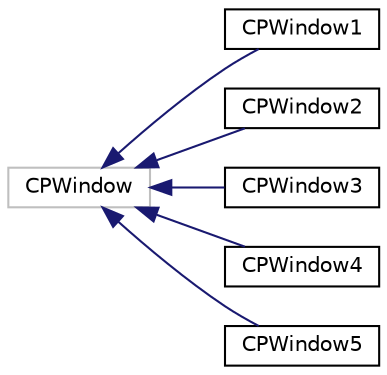digraph "Graphical Class Hierarchy"
{
 // LATEX_PDF_SIZE
  edge [fontname="Helvetica",fontsize="10",labelfontname="Helvetica",labelfontsize="10"];
  node [fontname="Helvetica",fontsize="10",shape=record];
  rankdir="LR";
  Node0 [label="CPWindow",height=0.2,width=0.4,color="grey75", fillcolor="white", style="filled",tooltip=" "];
  Node0 -> Node1 [dir="back",color="midnightblue",fontsize="10",style="solid",fontname="Helvetica"];
  Node1 [label="CPWindow1",height=0.2,width=0.4,color="black", fillcolor="white", style="filled",URL="$class_c_p_window1.html",tooltip="CPWindow1 class."];
  Node0 -> Node2 [dir="back",color="midnightblue",fontsize="10",style="solid",fontname="Helvetica"];
  Node2 [label="CPWindow2",height=0.2,width=0.4,color="black", fillcolor="white", style="filled",URL="$class_c_p_window2.html",tooltip=" "];
  Node0 -> Node3 [dir="back",color="midnightblue",fontsize="10",style="solid",fontname="Helvetica"];
  Node3 [label="CPWindow3",height=0.2,width=0.4,color="black", fillcolor="white", style="filled",URL="$class_c_p_window3.html",tooltip=" "];
  Node0 -> Node4 [dir="back",color="midnightblue",fontsize="10",style="solid",fontname="Helvetica"];
  Node4 [label="CPWindow4",height=0.2,width=0.4,color="black", fillcolor="white", style="filled",URL="$class_c_p_window4.html",tooltip="CPWindow4 class."];
  Node0 -> Node5 [dir="back",color="midnightblue",fontsize="10",style="solid",fontname="Helvetica"];
  Node5 [label="CPWindow5",height=0.2,width=0.4,color="black", fillcolor="white", style="filled",URL="$class_c_p_window5.html",tooltip="CPWindow5 class."];
}
